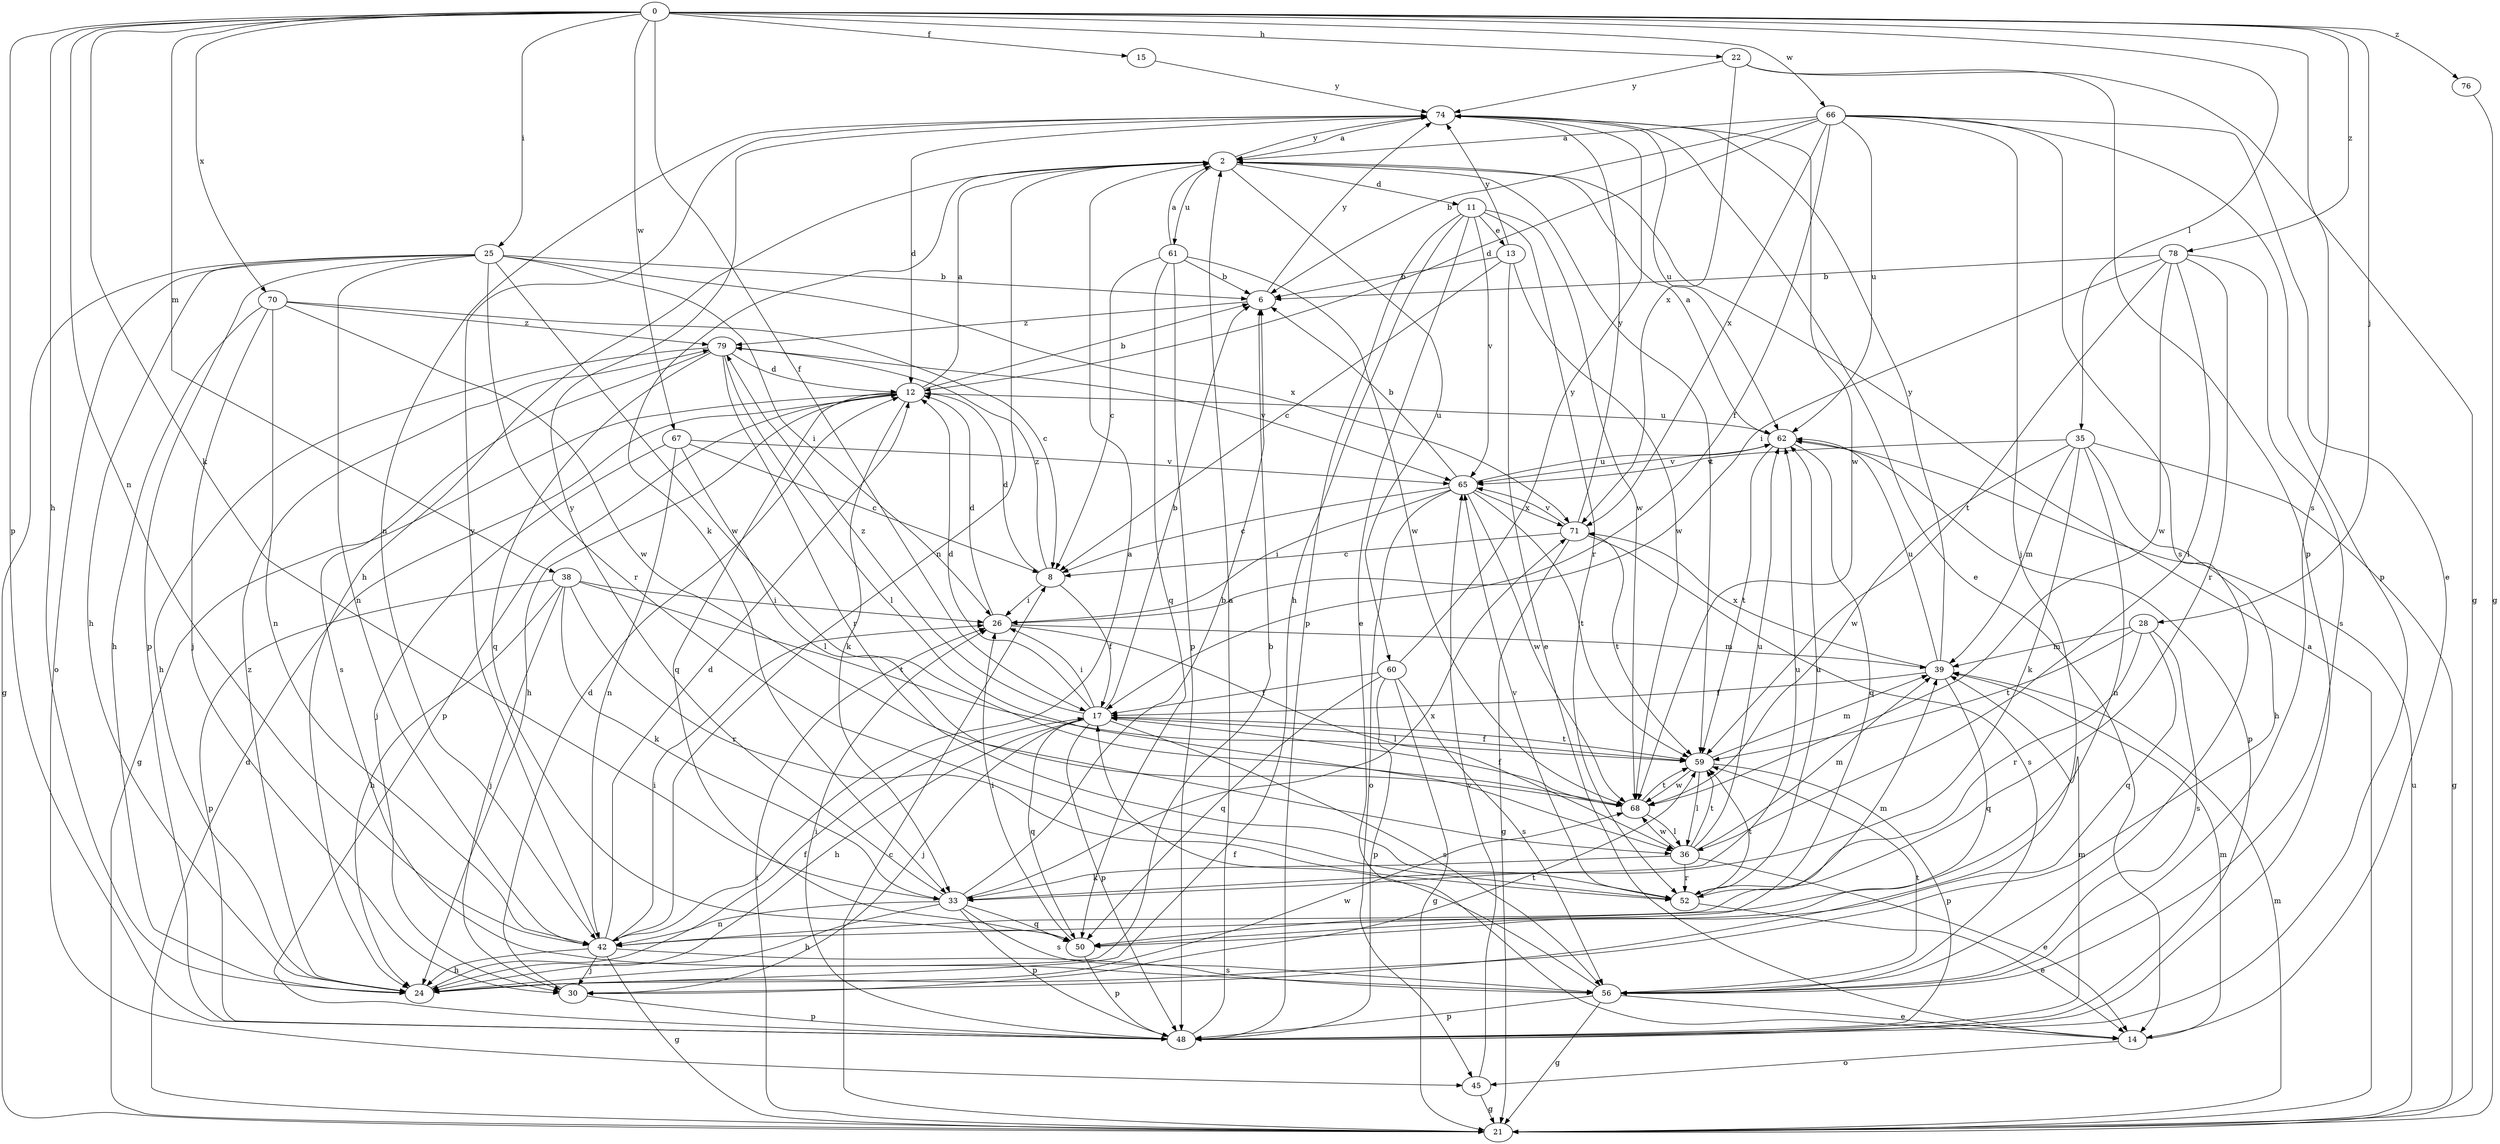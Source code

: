 strict digraph  {
0;
2;
6;
8;
11;
12;
13;
14;
15;
17;
21;
22;
24;
25;
26;
28;
30;
33;
35;
36;
38;
39;
42;
45;
48;
50;
52;
56;
59;
60;
61;
62;
65;
66;
67;
68;
70;
71;
74;
76;
78;
79;
0 -> 15  [label=f];
0 -> 17  [label=f];
0 -> 22  [label=h];
0 -> 24  [label=h];
0 -> 25  [label=i];
0 -> 28  [label=j];
0 -> 33  [label=k];
0 -> 35  [label=l];
0 -> 38  [label=m];
0 -> 42  [label=n];
0 -> 48  [label=p];
0 -> 56  [label=s];
0 -> 66  [label=w];
0 -> 67  [label=w];
0 -> 70  [label=x];
0 -> 76  [label=z];
0 -> 78  [label=z];
2 -> 11  [label=d];
2 -> 24  [label=h];
2 -> 33  [label=k];
2 -> 42  [label=n];
2 -> 59  [label=t];
2 -> 60  [label=u];
2 -> 61  [label=u];
2 -> 74  [label=y];
6 -> 74  [label=y];
6 -> 79  [label=z];
8 -> 12  [label=d];
8 -> 17  [label=f];
8 -> 26  [label=i];
8 -> 79  [label=z];
11 -> 13  [label=e];
11 -> 14  [label=e];
11 -> 24  [label=h];
11 -> 48  [label=p];
11 -> 52  [label=r];
11 -> 65  [label=v];
11 -> 68  [label=w];
12 -> 2  [label=a];
12 -> 6  [label=b];
12 -> 21  [label=g];
12 -> 24  [label=h];
12 -> 33  [label=k];
12 -> 48  [label=p];
12 -> 50  [label=q];
12 -> 62  [label=u];
13 -> 6  [label=b];
13 -> 8  [label=c];
13 -> 14  [label=e];
13 -> 68  [label=w];
13 -> 74  [label=y];
14 -> 39  [label=m];
14 -> 45  [label=o];
15 -> 74  [label=y];
17 -> 6  [label=b];
17 -> 12  [label=d];
17 -> 24  [label=h];
17 -> 26  [label=i];
17 -> 30  [label=j];
17 -> 48  [label=p];
17 -> 50  [label=q];
17 -> 56  [label=s];
17 -> 59  [label=t];
17 -> 79  [label=z];
21 -> 2  [label=a];
21 -> 8  [label=c];
21 -> 12  [label=d];
21 -> 26  [label=i];
21 -> 39  [label=m];
21 -> 62  [label=u];
22 -> 21  [label=g];
22 -> 48  [label=p];
22 -> 71  [label=x];
22 -> 74  [label=y];
24 -> 6  [label=b];
24 -> 17  [label=f];
24 -> 68  [label=w];
24 -> 79  [label=z];
25 -> 6  [label=b];
25 -> 21  [label=g];
25 -> 24  [label=h];
25 -> 26  [label=i];
25 -> 42  [label=n];
25 -> 45  [label=o];
25 -> 48  [label=p];
25 -> 52  [label=r];
25 -> 68  [label=w];
25 -> 71  [label=x];
26 -> 12  [label=d];
26 -> 36  [label=l];
26 -> 39  [label=m];
28 -> 39  [label=m];
28 -> 50  [label=q];
28 -> 52  [label=r];
28 -> 56  [label=s];
28 -> 59  [label=t];
30 -> 12  [label=d];
30 -> 48  [label=p];
30 -> 59  [label=t];
33 -> 6  [label=b];
33 -> 24  [label=h];
33 -> 42  [label=n];
33 -> 48  [label=p];
33 -> 50  [label=q];
33 -> 56  [label=s];
33 -> 62  [label=u];
33 -> 71  [label=x];
33 -> 74  [label=y];
35 -> 21  [label=g];
35 -> 24  [label=h];
35 -> 33  [label=k];
35 -> 39  [label=m];
35 -> 42  [label=n];
35 -> 65  [label=v];
35 -> 68  [label=w];
36 -> 14  [label=e];
36 -> 33  [label=k];
36 -> 39  [label=m];
36 -> 52  [label=r];
36 -> 59  [label=t];
36 -> 62  [label=u];
36 -> 68  [label=w];
38 -> 24  [label=h];
38 -> 26  [label=i];
38 -> 30  [label=j];
38 -> 33  [label=k];
38 -> 48  [label=p];
38 -> 52  [label=r];
38 -> 59  [label=t];
39 -> 17  [label=f];
39 -> 50  [label=q];
39 -> 62  [label=u];
39 -> 71  [label=x];
39 -> 74  [label=y];
42 -> 2  [label=a];
42 -> 12  [label=d];
42 -> 21  [label=g];
42 -> 24  [label=h];
42 -> 26  [label=i];
42 -> 30  [label=j];
42 -> 39  [label=m];
42 -> 56  [label=s];
42 -> 74  [label=y];
45 -> 21  [label=g];
45 -> 65  [label=v];
48 -> 2  [label=a];
48 -> 26  [label=i];
48 -> 39  [label=m];
50 -> 26  [label=i];
50 -> 48  [label=p];
52 -> 14  [label=e];
52 -> 59  [label=t];
52 -> 62  [label=u];
52 -> 65  [label=v];
56 -> 14  [label=e];
56 -> 17  [label=f];
56 -> 21  [label=g];
56 -> 48  [label=p];
56 -> 59  [label=t];
59 -> 17  [label=f];
59 -> 36  [label=l];
59 -> 39  [label=m];
59 -> 48  [label=p];
59 -> 68  [label=w];
60 -> 17  [label=f];
60 -> 21  [label=g];
60 -> 48  [label=p];
60 -> 50  [label=q];
60 -> 56  [label=s];
60 -> 74  [label=y];
61 -> 2  [label=a];
61 -> 6  [label=b];
61 -> 8  [label=c];
61 -> 48  [label=p];
61 -> 50  [label=q];
61 -> 68  [label=w];
62 -> 2  [label=a];
62 -> 48  [label=p];
62 -> 50  [label=q];
62 -> 59  [label=t];
62 -> 65  [label=v];
65 -> 6  [label=b];
65 -> 8  [label=c];
65 -> 26  [label=i];
65 -> 45  [label=o];
65 -> 59  [label=t];
65 -> 62  [label=u];
65 -> 68  [label=w];
65 -> 71  [label=x];
66 -> 2  [label=a];
66 -> 6  [label=b];
66 -> 12  [label=d];
66 -> 14  [label=e];
66 -> 17  [label=f];
66 -> 30  [label=j];
66 -> 48  [label=p];
66 -> 56  [label=s];
66 -> 62  [label=u];
66 -> 71  [label=x];
67 -> 8  [label=c];
67 -> 30  [label=j];
67 -> 36  [label=l];
67 -> 42  [label=n];
67 -> 65  [label=v];
68 -> 17  [label=f];
68 -> 36  [label=l];
68 -> 59  [label=t];
70 -> 8  [label=c];
70 -> 24  [label=h];
70 -> 30  [label=j];
70 -> 42  [label=n];
70 -> 68  [label=w];
70 -> 79  [label=z];
71 -> 8  [label=c];
71 -> 21  [label=g];
71 -> 56  [label=s];
71 -> 59  [label=t];
71 -> 65  [label=v];
71 -> 74  [label=y];
74 -> 2  [label=a];
74 -> 12  [label=d];
74 -> 14  [label=e];
74 -> 42  [label=n];
74 -> 62  [label=u];
74 -> 68  [label=w];
76 -> 21  [label=g];
78 -> 6  [label=b];
78 -> 26  [label=i];
78 -> 36  [label=l];
78 -> 52  [label=r];
78 -> 56  [label=s];
78 -> 59  [label=t];
78 -> 68  [label=w];
79 -> 12  [label=d];
79 -> 24  [label=h];
79 -> 36  [label=l];
79 -> 50  [label=q];
79 -> 52  [label=r];
79 -> 56  [label=s];
79 -> 65  [label=v];
}
